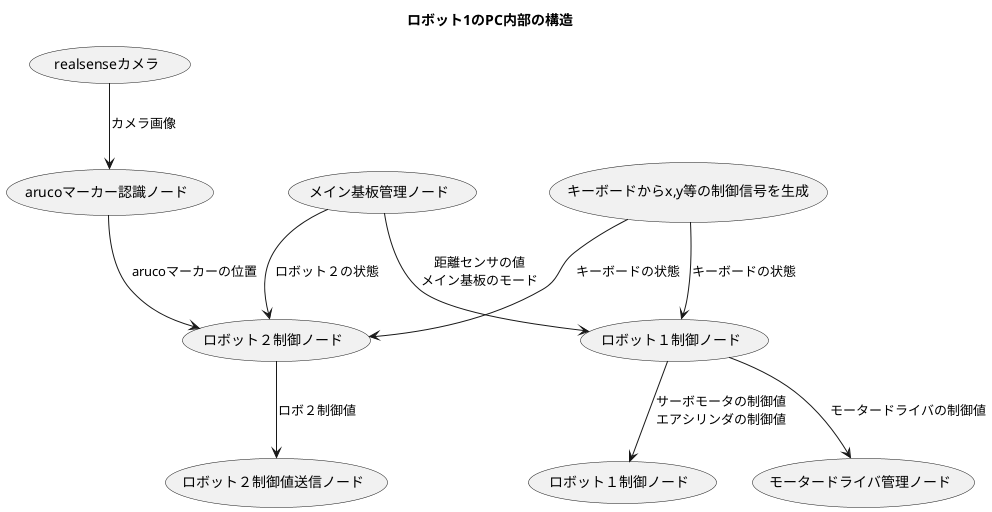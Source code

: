 @startuml robot1_pc_system
title ロボット1のPC内部の構造
(キーボードからx,y等の制御信号を生成) as key
(arucoマーカー認識ノード) as aruco
(realsenseカメラ) as realsense
(モータードライバ管理ノード) as motor
(ロボット１制御ノード) as servo_air
(メイン基板管理ノード) as mainboard
(ロボット１制御ノード) as robot1_core
(ロボット２制御ノード) as robot2_core
(ロボット２制御値送信ノード) as robot2_communication

key -down-> robot1_core : キーボードの状態
mainboard -down-> robot1_core : 距離センサの値\nメイン基板のモード
robot1_core -down-> motor : モータードライバの制御値
robot1_core -down-> servo_air : サーボモータの制御値\nエアシリンダの制御値

mainboard -down-> robot2_core : ロボット２の状態
key -down-> robot2_core : キーボードの状態
realsense -down-> aruco : カメラ画像
aruco -down-> robot2_core : arucoマーカーの位置
robot2_core -down-> robot2_communication : ロボ２制御値
